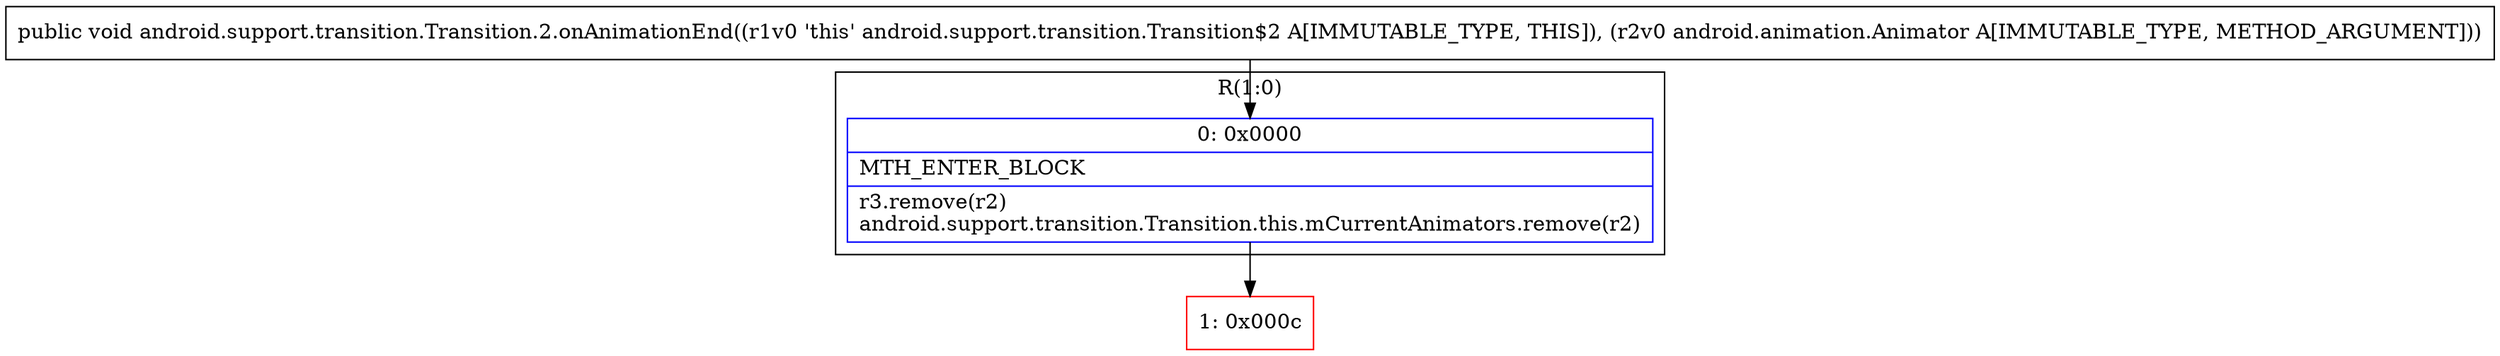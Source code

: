 digraph "CFG forandroid.support.transition.Transition.2.onAnimationEnd(Landroid\/animation\/Animator;)V" {
subgraph cluster_Region_1635753504 {
label = "R(1:0)";
node [shape=record,color=blue];
Node_0 [shape=record,label="{0\:\ 0x0000|MTH_ENTER_BLOCK\l|r3.remove(r2)\landroid.support.transition.Transition.this.mCurrentAnimators.remove(r2)\l}"];
}
Node_1 [shape=record,color=red,label="{1\:\ 0x000c}"];
MethodNode[shape=record,label="{public void android.support.transition.Transition.2.onAnimationEnd((r1v0 'this' android.support.transition.Transition$2 A[IMMUTABLE_TYPE, THIS]), (r2v0 android.animation.Animator A[IMMUTABLE_TYPE, METHOD_ARGUMENT])) }"];
MethodNode -> Node_0;
Node_0 -> Node_1;
}

